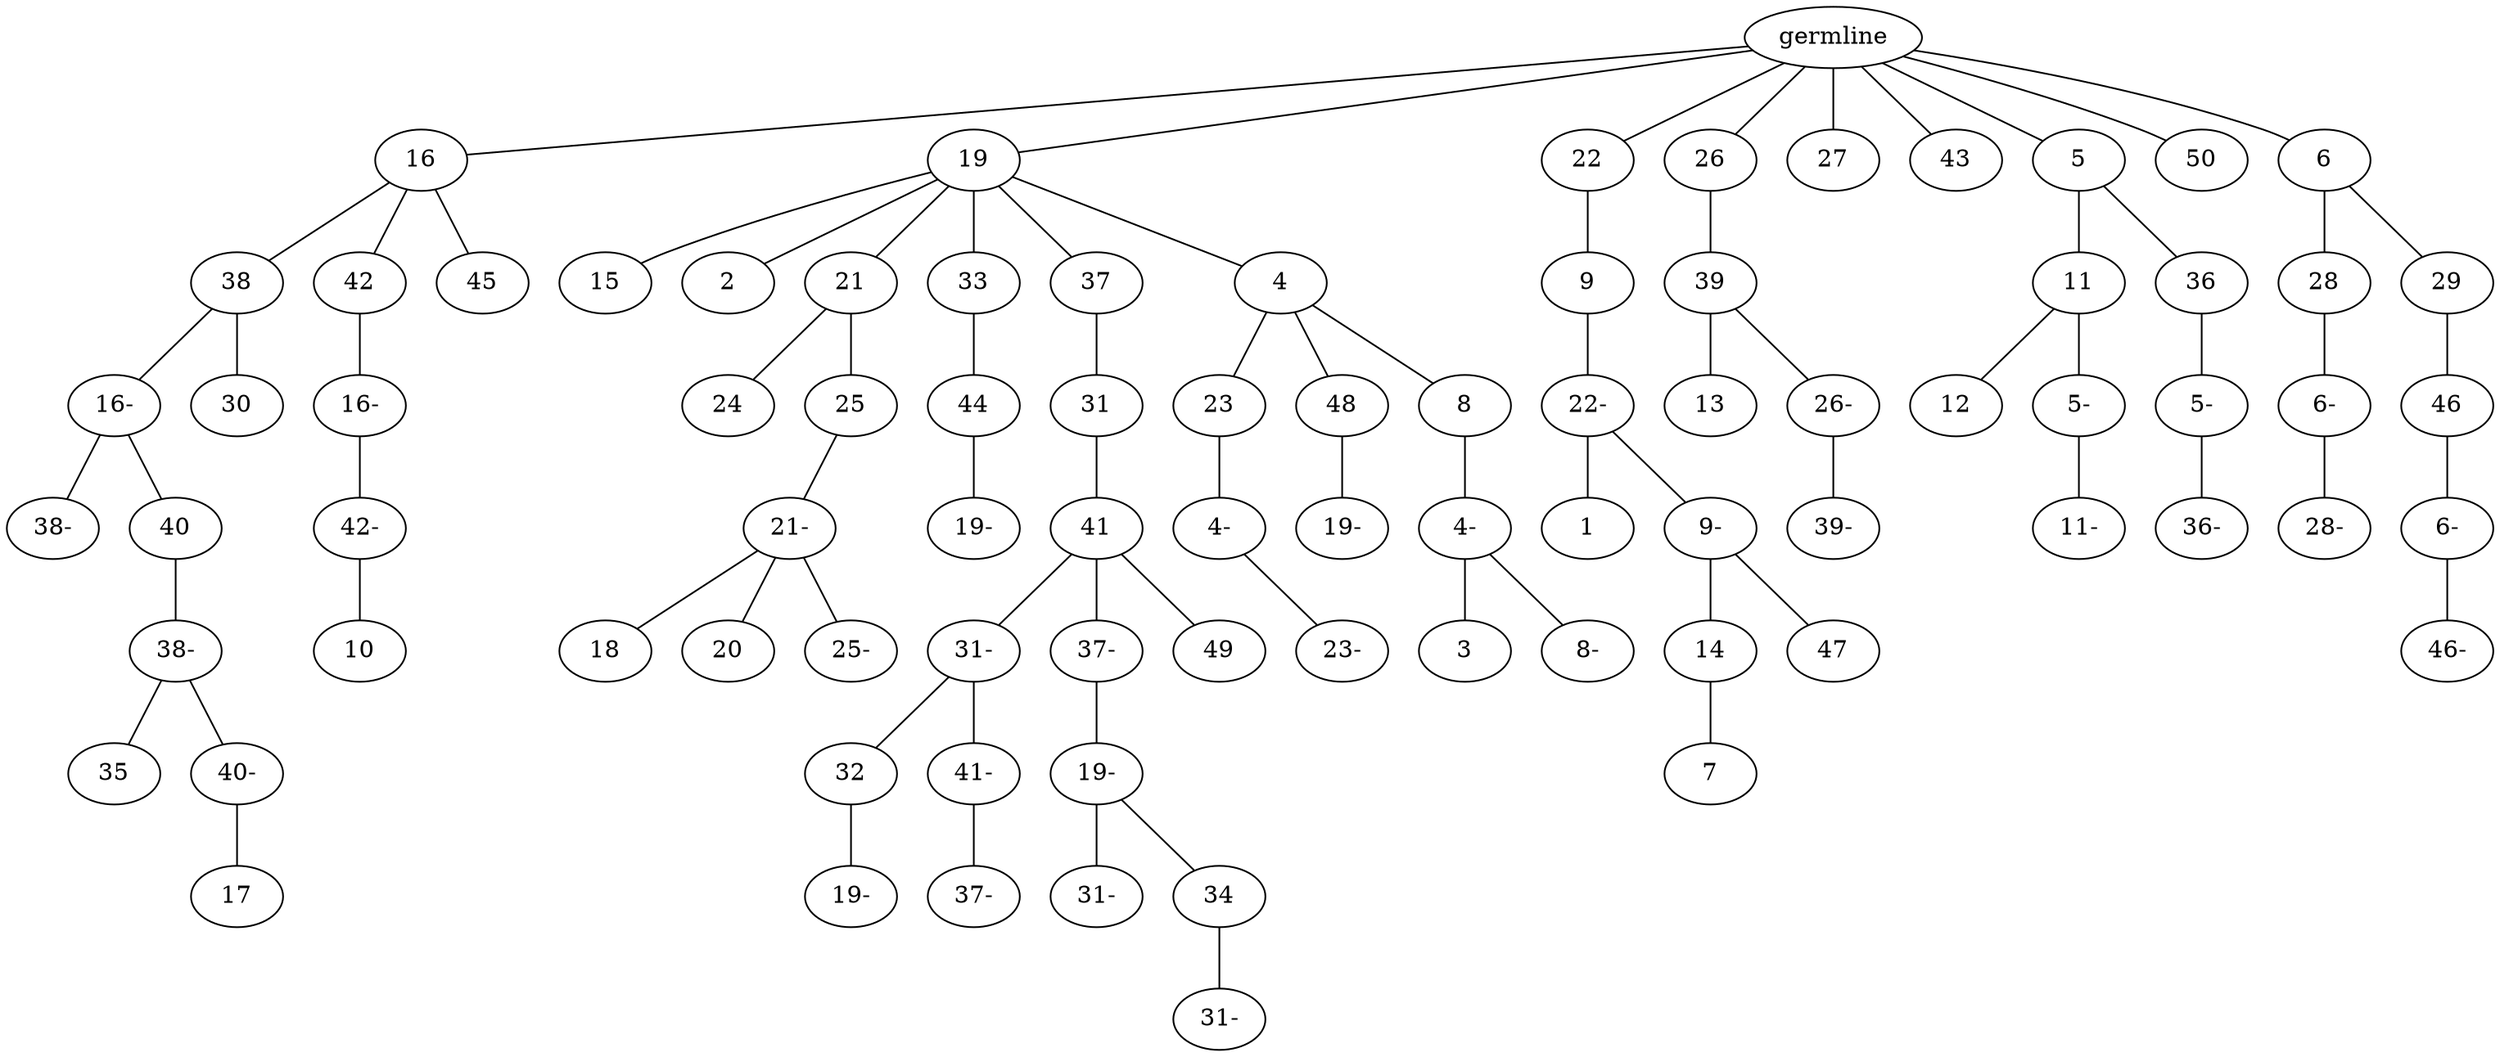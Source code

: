 graph tree {
    "139867693242064" [label="germline"];
    "139867693244528" [label="16"];
    "139867693245152" [label="38"];
    "139867692859152" [label="16-"];
    "139867692856080" [label="38-"];
    "139867692856560" [label="40"];
    "139867693116672" [label="38-"];
    "139867693115904" [label="35"];
    "139867693113840" [label="40-"];
    "139867693115424" [label="17"];
    "139867692855456" [label="30"];
    "139867693246736" [label="42"];
    "139867692859200" [label="16-"];
    "139867693116144" [label="42-"];
    "139867693116048" [label="10"];
    "139867693248032" [label="45"];
    "139867692856752" [label="19"];
    "139867693246112" [label="15"];
    "139867693116432" [label="2"];
    "139867693115712" [label="21"];
    "139867693117104" [label="24"];
    "139867693116768" [label="25"];
    "139867692430384" [label="21-"];
    "139867692432160" [label="18"];
    "139867692429664" [label="20"];
    "139867692430912" [label="25-"];
    "139867693117008" [label="33"];
    "139867691778592" [label="44"];
    "139867692612960" [label="19-"];
    "139867693116384" [label="37"];
    "139867692431008" [label="31"];
    "139867692429856" [label="41"];
    "139867692430768" [label="31-"];
    "139867692430720" [label="32"];
    "139867692431728" [label="19-"];
    "139867692431200" [label="41-"];
    "139867692429376" [label="37-"];
    "139867692430096" [label="37-"];
    "139867692430528" [label="19-"];
    "139867692430672" [label="31-"];
    "139867692431632" [label="34"];
    "139867693337328" [label="31-"];
    "139867692429616" [label="49"];
    "139867693116816" [label="4"];
    "139867692431056" [label="23"];
    "139867692430624" [label="4-"];
    "139867692429760" [label="23-"];
    "139867692431248" [label="48"];
    "139867692430432" [label="19-"];
    "139867692433024" [label="8"];
    "139867693336560" [label="4-"];
    "139867693338336" [label="3"];
    "139867693336512" [label="8-"];
    "139867692857472" [label="22"];
    "139867692430000" [label="9"];
    "139867693336032" [label="22-"];
    "139867693337376" [label="1"];
    "139867693336656" [label="9-"];
    "139867693335984" [label="14"];
    "139867693335936" [label="7"];
    "139867693335120" [label="47"];
    "139867693245536" [label="26"];
    "139867692429472" [label="39"];
    "139867693336128" [label="13"];
    "139867693335696" [label="26-"];
    "139867693334784" [label="39-"];
    "139867693244672" [label="27"];
    "139867692430288" [label="43"];
    "139867691779648" [label="5"];
    "139867693337760" [label="11"];
    "139867693337136" [label="12"];
    "139867693335792" [label="5-"];
    "139867693338528" [label="11-"];
    "139867693337280" [label="36"];
    "139867693336752" [label="5-"];
    "139867693335600" [label="36-"];
    "139867693335264" [label="50"];
    "139867693334832" [label="6"];
    "139867693338096" [label="28"];
    "139867693336608" [label="6-"];
    "139867693337616" [label="28-"];
    "139867693337472" [label="29"];
    "139867693336416" [label="46"];
    "139867691570896" [label="6-"];
    "139867691569216" [label="46-"];
    "139867693242064" -- "139867693244528";
    "139867693242064" -- "139867692856752";
    "139867693242064" -- "139867692857472";
    "139867693242064" -- "139867693245536";
    "139867693242064" -- "139867693244672";
    "139867693242064" -- "139867692430288";
    "139867693242064" -- "139867691779648";
    "139867693242064" -- "139867693335264";
    "139867693242064" -- "139867693334832";
    "139867693244528" -- "139867693245152";
    "139867693244528" -- "139867693246736";
    "139867693244528" -- "139867693248032";
    "139867693245152" -- "139867692859152";
    "139867693245152" -- "139867692855456";
    "139867692859152" -- "139867692856080";
    "139867692859152" -- "139867692856560";
    "139867692856560" -- "139867693116672";
    "139867693116672" -- "139867693115904";
    "139867693116672" -- "139867693113840";
    "139867693113840" -- "139867693115424";
    "139867693246736" -- "139867692859200";
    "139867692859200" -- "139867693116144";
    "139867693116144" -- "139867693116048";
    "139867692856752" -- "139867693246112";
    "139867692856752" -- "139867693116432";
    "139867692856752" -- "139867693115712";
    "139867692856752" -- "139867693117008";
    "139867692856752" -- "139867693116384";
    "139867692856752" -- "139867693116816";
    "139867693115712" -- "139867693117104";
    "139867693115712" -- "139867693116768";
    "139867693116768" -- "139867692430384";
    "139867692430384" -- "139867692432160";
    "139867692430384" -- "139867692429664";
    "139867692430384" -- "139867692430912";
    "139867693117008" -- "139867691778592";
    "139867691778592" -- "139867692612960";
    "139867693116384" -- "139867692431008";
    "139867692431008" -- "139867692429856";
    "139867692429856" -- "139867692430768";
    "139867692429856" -- "139867692430096";
    "139867692429856" -- "139867692429616";
    "139867692430768" -- "139867692430720";
    "139867692430768" -- "139867692431200";
    "139867692430720" -- "139867692431728";
    "139867692431200" -- "139867692429376";
    "139867692430096" -- "139867692430528";
    "139867692430528" -- "139867692430672";
    "139867692430528" -- "139867692431632";
    "139867692431632" -- "139867693337328";
    "139867693116816" -- "139867692431056";
    "139867693116816" -- "139867692431248";
    "139867693116816" -- "139867692433024";
    "139867692431056" -- "139867692430624";
    "139867692430624" -- "139867692429760";
    "139867692431248" -- "139867692430432";
    "139867692433024" -- "139867693336560";
    "139867693336560" -- "139867693338336";
    "139867693336560" -- "139867693336512";
    "139867692857472" -- "139867692430000";
    "139867692430000" -- "139867693336032";
    "139867693336032" -- "139867693337376";
    "139867693336032" -- "139867693336656";
    "139867693336656" -- "139867693335984";
    "139867693336656" -- "139867693335120";
    "139867693335984" -- "139867693335936";
    "139867693245536" -- "139867692429472";
    "139867692429472" -- "139867693336128";
    "139867692429472" -- "139867693335696";
    "139867693335696" -- "139867693334784";
    "139867691779648" -- "139867693337760";
    "139867691779648" -- "139867693337280";
    "139867693337760" -- "139867693337136";
    "139867693337760" -- "139867693335792";
    "139867693335792" -- "139867693338528";
    "139867693337280" -- "139867693336752";
    "139867693336752" -- "139867693335600";
    "139867693334832" -- "139867693338096";
    "139867693334832" -- "139867693337472";
    "139867693338096" -- "139867693336608";
    "139867693336608" -- "139867693337616";
    "139867693337472" -- "139867693336416";
    "139867693336416" -- "139867691570896";
    "139867691570896" -- "139867691569216";
}
